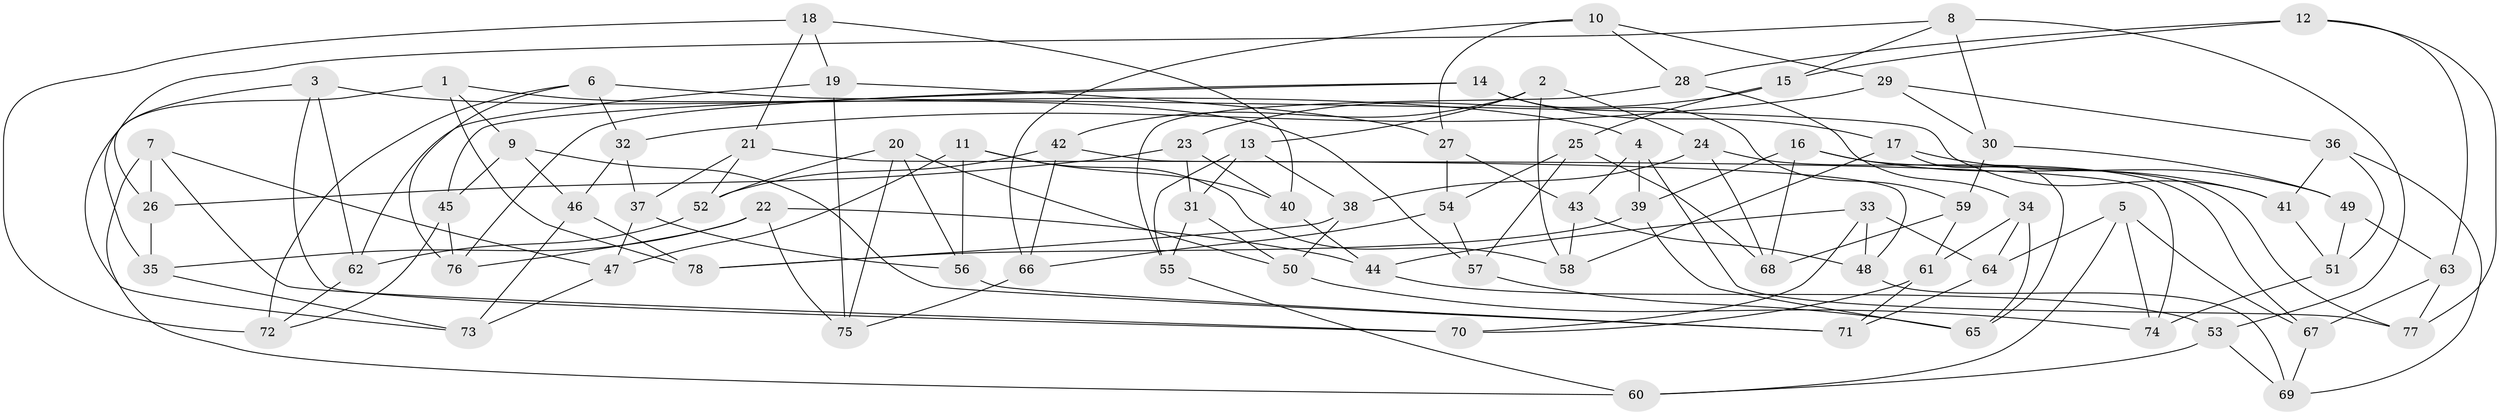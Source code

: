// Generated by graph-tools (version 1.1) at 2025/50/03/09/25 03:50:54]
// undirected, 78 vertices, 156 edges
graph export_dot {
graph [start="1"]
  node [color=gray90,style=filled];
  1;
  2;
  3;
  4;
  5;
  6;
  7;
  8;
  9;
  10;
  11;
  12;
  13;
  14;
  15;
  16;
  17;
  18;
  19;
  20;
  21;
  22;
  23;
  24;
  25;
  26;
  27;
  28;
  29;
  30;
  31;
  32;
  33;
  34;
  35;
  36;
  37;
  38;
  39;
  40;
  41;
  42;
  43;
  44;
  45;
  46;
  47;
  48;
  49;
  50;
  51;
  52;
  53;
  54;
  55;
  56;
  57;
  58;
  59;
  60;
  61;
  62;
  63;
  64;
  65;
  66;
  67;
  68;
  69;
  70;
  71;
  72;
  73;
  74;
  75;
  76;
  77;
  78;
  1 -- 73;
  1 -- 57;
  1 -- 78;
  1 -- 9;
  2 -- 13;
  2 -- 24;
  2 -- 42;
  2 -- 58;
  3 -- 35;
  3 -- 70;
  3 -- 4;
  3 -- 62;
  4 -- 77;
  4 -- 43;
  4 -- 39;
  5 -- 67;
  5 -- 74;
  5 -- 60;
  5 -- 64;
  6 -- 76;
  6 -- 72;
  6 -- 32;
  6 -- 41;
  7 -- 70;
  7 -- 26;
  7 -- 47;
  7 -- 60;
  8 -- 30;
  8 -- 26;
  8 -- 15;
  8 -- 53;
  9 -- 71;
  9 -- 45;
  9 -- 46;
  10 -- 28;
  10 -- 66;
  10 -- 27;
  10 -- 29;
  11 -- 47;
  11 -- 40;
  11 -- 58;
  11 -- 56;
  12 -- 77;
  12 -- 15;
  12 -- 28;
  12 -- 63;
  13 -- 38;
  13 -- 55;
  13 -- 31;
  14 -- 59;
  14 -- 76;
  14 -- 17;
  14 -- 45;
  15 -- 23;
  15 -- 25;
  16 -- 68;
  16 -- 39;
  16 -- 77;
  16 -- 41;
  17 -- 65;
  17 -- 49;
  17 -- 58;
  18 -- 40;
  18 -- 21;
  18 -- 19;
  18 -- 72;
  19 -- 62;
  19 -- 75;
  19 -- 27;
  20 -- 50;
  20 -- 52;
  20 -- 75;
  20 -- 56;
  21 -- 37;
  21 -- 52;
  21 -- 48;
  22 -- 35;
  22 -- 44;
  22 -- 75;
  22 -- 76;
  23 -- 26;
  23 -- 31;
  23 -- 40;
  24 -- 67;
  24 -- 68;
  24 -- 38;
  25 -- 54;
  25 -- 57;
  25 -- 68;
  26 -- 35;
  27 -- 54;
  27 -- 43;
  28 -- 34;
  28 -- 55;
  29 -- 36;
  29 -- 32;
  29 -- 30;
  30 -- 59;
  30 -- 49;
  31 -- 50;
  31 -- 55;
  32 -- 46;
  32 -- 37;
  33 -- 64;
  33 -- 44;
  33 -- 48;
  33 -- 70;
  34 -- 61;
  34 -- 64;
  34 -- 65;
  35 -- 73;
  36 -- 51;
  36 -- 41;
  36 -- 69;
  37 -- 56;
  37 -- 47;
  38 -- 78;
  38 -- 50;
  39 -- 78;
  39 -- 65;
  40 -- 44;
  41 -- 51;
  42 -- 74;
  42 -- 52;
  42 -- 66;
  43 -- 48;
  43 -- 58;
  44 -- 53;
  45 -- 76;
  45 -- 72;
  46 -- 78;
  46 -- 73;
  47 -- 73;
  48 -- 69;
  49 -- 63;
  49 -- 51;
  50 -- 74;
  51 -- 74;
  52 -- 62;
  53 -- 60;
  53 -- 69;
  54 -- 57;
  54 -- 66;
  55 -- 60;
  56 -- 71;
  57 -- 65;
  59 -- 61;
  59 -- 68;
  61 -- 71;
  61 -- 70;
  62 -- 72;
  63 -- 77;
  63 -- 67;
  64 -- 71;
  66 -- 75;
  67 -- 69;
}
